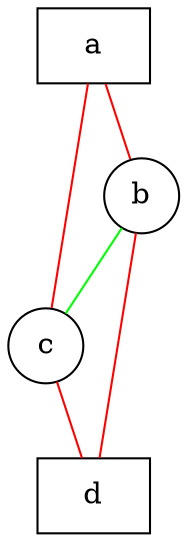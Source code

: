 graph{
    node [shape=box]
    edge [color=red]
    //graph [bgcolor=blue]
    a -- {
        node[shape=circle]
        edge [color=green]
    graph [bgcolor=blue]

        b --c
    } -- d

}